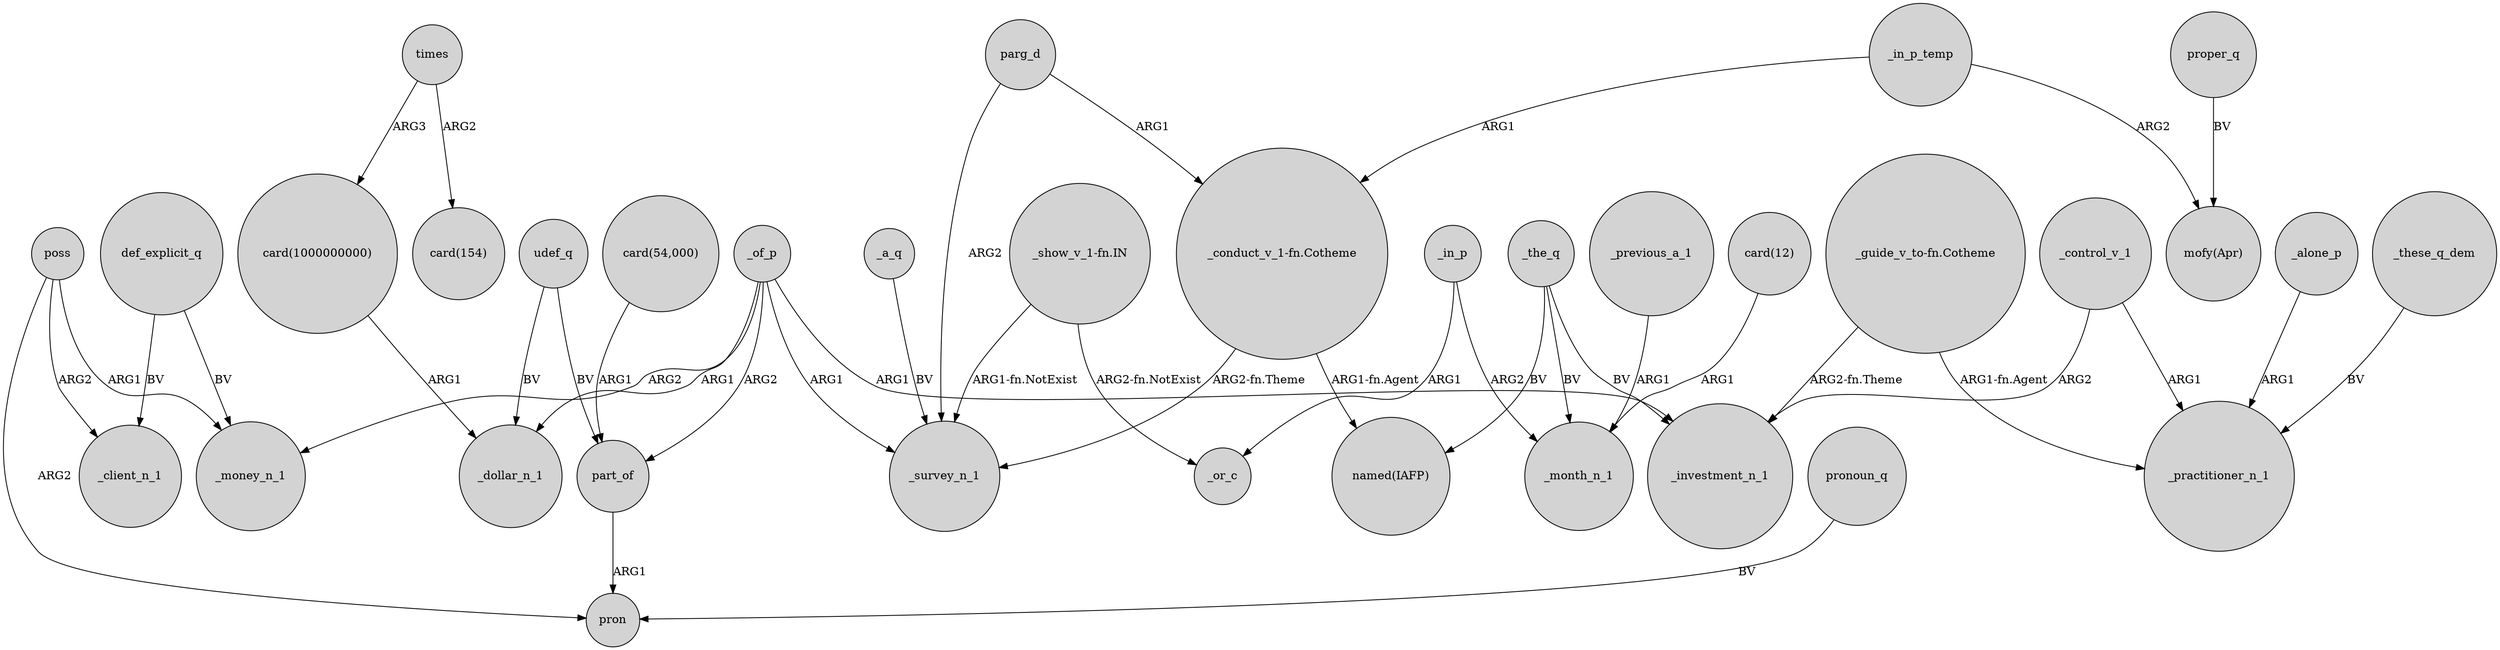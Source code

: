 digraph {
	node [shape=circle style=filled]
	_in_p -> _month_n_1 [label=ARG2]
	part_of -> pron [label=ARG1]
	def_explicit_q -> _client_n_1 [label=BV]
	parg_d -> _survey_n_1 [label=ARG2]
	_of_p -> _survey_n_1 [label=ARG1]
	udef_q -> part_of [label=BV]
	poss -> pron [label=ARG2]
	"_conduct_v_1-fn.Cotheme" -> "named(IAFP)" [label="ARG1-fn.Agent"]
	_in_p_temp -> "_conduct_v_1-fn.Cotheme" [label=ARG1]
	"_show_v_1-fn.IN" -> _survey_n_1 [label="ARG1-fn.NotExist"]
	_control_v_1 -> _practitioner_n_1 [label=ARG1]
	_alone_p -> _practitioner_n_1 [label=ARG1]
	_these_q_dem -> _practitioner_n_1 [label=BV]
	_of_p -> _dollar_n_1 [label=ARG1]
	"_guide_v_to-fn.Cotheme" -> _practitioner_n_1 [label="ARG1-fn.Agent"]
	parg_d -> "_conduct_v_1-fn.Cotheme" [label=ARG1]
	"_show_v_1-fn.IN" -> _or_c [label="ARG2-fn.NotExist"]
	proper_q -> "mofy(Apr)" [label=BV]
	_a_q -> _survey_n_1 [label=BV]
	times -> "card(1000000000)" [label=ARG3]
	poss -> _client_n_1 [label=ARG2]
	_of_p -> part_of [label=ARG2]
	pronoun_q -> pron [label=BV]
	_in_p -> _or_c [label=ARG1]
	_the_q -> _month_n_1 [label=BV]
	_in_p_temp -> "mofy(Apr)" [label=ARG2]
	_control_v_1 -> _investment_n_1 [label=ARG2]
	poss -> _money_n_1 [label=ARG1]
	"card(12)" -> _month_n_1 [label=ARG1]
	_previous_a_1 -> _month_n_1 [label=ARG1]
	"_guide_v_to-fn.Cotheme" -> _investment_n_1 [label="ARG2-fn.Theme"]
	_the_q -> _investment_n_1 [label=BV]
	_of_p -> _money_n_1 [label=ARG2]
	"card(54,000)" -> part_of [label=ARG1]
	_the_q -> "named(IAFP)" [label=BV]
	"card(1000000000)" -> _dollar_n_1 [label=ARG1]
	"_conduct_v_1-fn.Cotheme" -> _survey_n_1 [label="ARG2-fn.Theme"]
	_of_p -> _investment_n_1 [label=ARG1]
	times -> "card(154)" [label=ARG2]
	udef_q -> _dollar_n_1 [label=BV]
	def_explicit_q -> _money_n_1 [label=BV]
}
